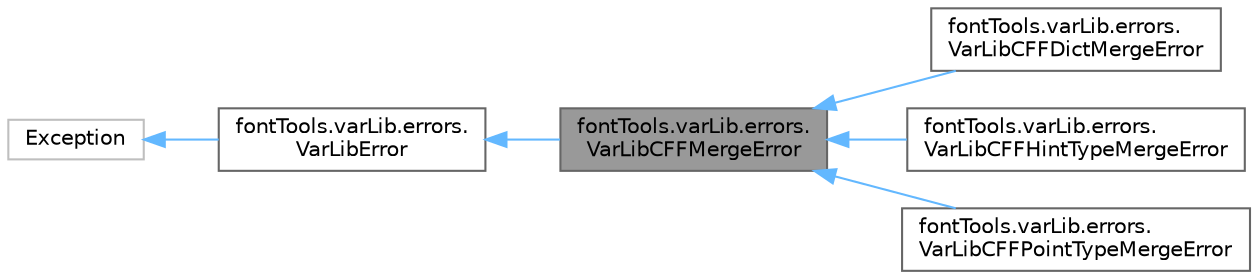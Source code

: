 digraph "fontTools.varLib.errors.VarLibCFFMergeError"
{
 // LATEX_PDF_SIZE
  bgcolor="transparent";
  edge [fontname=Helvetica,fontsize=10,labelfontname=Helvetica,labelfontsize=10];
  node [fontname=Helvetica,fontsize=10,shape=box,height=0.2,width=0.4];
  rankdir="LR";
  Node1 [id="Node000001",label="fontTools.varLib.errors.\lVarLibCFFMergeError",height=0.2,width=0.4,color="gray40", fillcolor="grey60", style="filled", fontcolor="black",tooltip=" "];
  Node2 -> Node1 [id="edge1_Node000001_Node000002",dir="back",color="steelblue1",style="solid",tooltip=" "];
  Node2 [id="Node000002",label="fontTools.varLib.errors.\lVarLibError",height=0.2,width=0.4,color="gray40", fillcolor="white", style="filled",URL="$d5/d14/classfontTools_1_1varLib_1_1errors_1_1VarLibError.html",tooltip=" "];
  Node3 -> Node2 [id="edge2_Node000002_Node000003",dir="back",color="steelblue1",style="solid",tooltip=" "];
  Node3 [id="Node000003",label="Exception",height=0.2,width=0.4,color="grey75", fillcolor="white", style="filled",URL="$d4/d67/classException.html",tooltip=" "];
  Node1 -> Node4 [id="edge3_Node000001_Node000004",dir="back",color="steelblue1",style="solid",tooltip=" "];
  Node4 [id="Node000004",label="fontTools.varLib.errors.\lVarLibCFFDictMergeError",height=0.2,width=0.4,color="gray40", fillcolor="white", style="filled",URL="$d2/dcc/classfontTools_1_1varLib_1_1errors_1_1VarLibCFFDictMergeError.html",tooltip=" "];
  Node1 -> Node5 [id="edge4_Node000001_Node000005",dir="back",color="steelblue1",style="solid",tooltip=" "];
  Node5 [id="Node000005",label="fontTools.varLib.errors.\lVarLibCFFHintTypeMergeError",height=0.2,width=0.4,color="gray40", fillcolor="white", style="filled",URL="$dc/d0f/classfontTools_1_1varLib_1_1errors_1_1VarLibCFFHintTypeMergeError.html",tooltip=" "];
  Node1 -> Node6 [id="edge5_Node000001_Node000006",dir="back",color="steelblue1",style="solid",tooltip=" "];
  Node6 [id="Node000006",label="fontTools.varLib.errors.\lVarLibCFFPointTypeMergeError",height=0.2,width=0.4,color="gray40", fillcolor="white", style="filled",URL="$de/dd8/classfontTools_1_1varLib_1_1errors_1_1VarLibCFFPointTypeMergeError.html",tooltip=" "];
}
